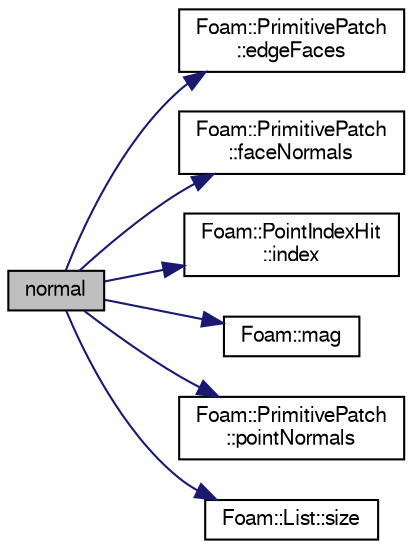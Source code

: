 digraph "normal"
{
  bgcolor="transparent";
  edge [fontname="FreeSans",fontsize="10",labelfontname="FreeSans",labelfontsize="10"];
  node [fontname="FreeSans",fontsize="10",shape=record];
  rankdir="LR";
  Node100 [label="normal",height=0.2,width=0.4,color="black", fillcolor="grey75", style="filled", fontcolor="black"];
  Node100 -> Node101 [color="midnightblue",fontsize="10",style="solid",fontname="FreeSans"];
  Node101 [label="Foam::PrimitivePatch\l::edgeFaces",height=0.2,width=0.4,color="black",URL="$a27538.html#ad38ecd2902727a890ebd437731c271c8",tooltip="Return edge-face addressing. "];
  Node100 -> Node102 [color="midnightblue",fontsize="10",style="solid",fontname="FreeSans"];
  Node102 [label="Foam::PrimitivePatch\l::faceNormals",height=0.2,width=0.4,color="black",URL="$a27538.html#ad96a54bba336ea57f59f0da350d3c265",tooltip="Return face normals for patch. "];
  Node100 -> Node103 [color="midnightblue",fontsize="10",style="solid",fontname="FreeSans"];
  Node103 [label="Foam::PointIndexHit\l::index",height=0.2,width=0.4,color="black",URL="$a27566.html#a4a438520bb14406481732edc13c119c7",tooltip="Return index. "];
  Node100 -> Node104 [color="midnightblue",fontsize="10",style="solid",fontname="FreeSans"];
  Node104 [label="Foam::mag",height=0.2,width=0.4,color="black",URL="$a21124.html#a929da2a3fdcf3dacbbe0487d3a330dae"];
  Node100 -> Node105 [color="midnightblue",fontsize="10",style="solid",fontname="FreeSans"];
  Node105 [label="Foam::PrimitivePatch\l::pointNormals",height=0.2,width=0.4,color="black",URL="$a27538.html#a46bfb38a95e334058a19c3d37c3ed070",tooltip="Return point normals for patch. "];
  Node100 -> Node106 [color="midnightblue",fontsize="10",style="solid",fontname="FreeSans"];
  Node106 [label="Foam::List::size",height=0.2,width=0.4,color="black",URL="$a25694.html#a8a5f6fa29bd4b500caf186f60245b384",tooltip="Override size to be inconsistent with allocated storage. "];
}

